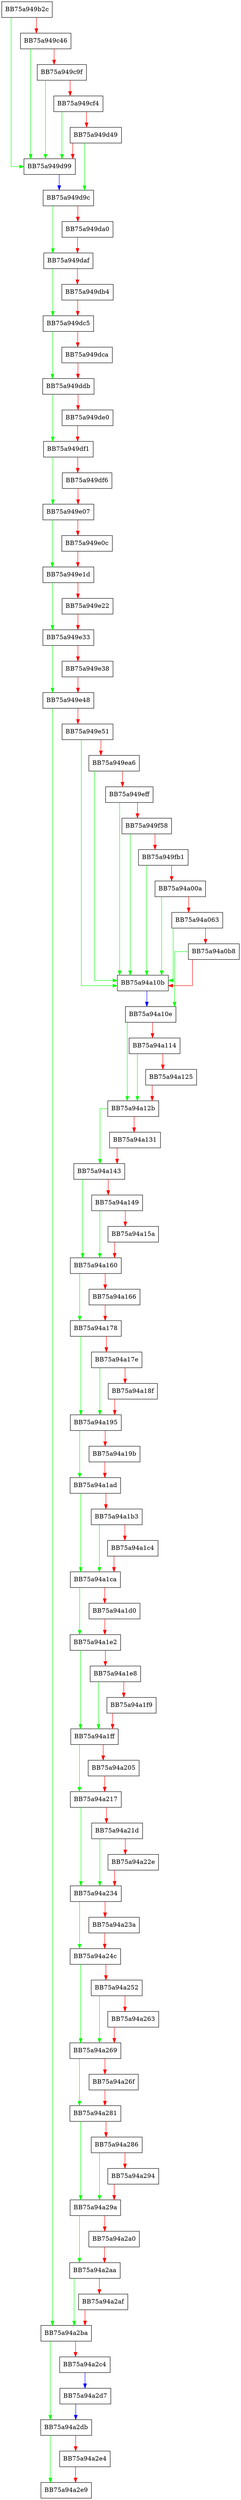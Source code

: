 digraph dll_database {
  node [shape="box"];
  graph [splines=ortho];
  BB75a949b2c -> BB75a949d99 [color="green"];
  BB75a949b2c -> BB75a949c46 [color="red"];
  BB75a949c46 -> BB75a949d99 [color="green"];
  BB75a949c46 -> BB75a949c9f [color="red"];
  BB75a949c9f -> BB75a949d99 [color="green"];
  BB75a949c9f -> BB75a949cf4 [color="red"];
  BB75a949cf4 -> BB75a949d99 [color="green"];
  BB75a949cf4 -> BB75a949d49 [color="red"];
  BB75a949d49 -> BB75a949d9c [color="green"];
  BB75a949d49 -> BB75a949d99 [color="red"];
  BB75a949d99 -> BB75a949d9c [color="blue"];
  BB75a949d9c -> BB75a949daf [color="green"];
  BB75a949d9c -> BB75a949da0 [color="red"];
  BB75a949da0 -> BB75a949daf [color="red"];
  BB75a949daf -> BB75a949dc5 [color="green"];
  BB75a949daf -> BB75a949db4 [color="red"];
  BB75a949db4 -> BB75a949dc5 [color="red"];
  BB75a949dc5 -> BB75a949ddb [color="green"];
  BB75a949dc5 -> BB75a949dca [color="red"];
  BB75a949dca -> BB75a949ddb [color="red"];
  BB75a949ddb -> BB75a949df1 [color="green"];
  BB75a949ddb -> BB75a949de0 [color="red"];
  BB75a949de0 -> BB75a949df1 [color="red"];
  BB75a949df1 -> BB75a949e07 [color="green"];
  BB75a949df1 -> BB75a949df6 [color="red"];
  BB75a949df6 -> BB75a949e07 [color="red"];
  BB75a949e07 -> BB75a949e1d [color="green"];
  BB75a949e07 -> BB75a949e0c [color="red"];
  BB75a949e0c -> BB75a949e1d [color="red"];
  BB75a949e1d -> BB75a949e33 [color="green"];
  BB75a949e1d -> BB75a949e22 [color="red"];
  BB75a949e22 -> BB75a949e33 [color="red"];
  BB75a949e33 -> BB75a949e48 [color="green"];
  BB75a949e33 -> BB75a949e38 [color="red"];
  BB75a949e38 -> BB75a949e48 [color="red"];
  BB75a949e48 -> BB75a94a2ba [color="green"];
  BB75a949e48 -> BB75a949e51 [color="red"];
  BB75a949e51 -> BB75a94a10b [color="green"];
  BB75a949e51 -> BB75a949ea6 [color="red"];
  BB75a949ea6 -> BB75a94a10b [color="green"];
  BB75a949ea6 -> BB75a949eff [color="red"];
  BB75a949eff -> BB75a94a10b [color="green"];
  BB75a949eff -> BB75a949f58 [color="red"];
  BB75a949f58 -> BB75a94a10b [color="green"];
  BB75a949f58 -> BB75a949fb1 [color="red"];
  BB75a949fb1 -> BB75a94a10b [color="green"];
  BB75a949fb1 -> BB75a94a00a [color="red"];
  BB75a94a00a -> BB75a94a10b [color="green"];
  BB75a94a00a -> BB75a94a063 [color="red"];
  BB75a94a063 -> BB75a94a10b [color="green"];
  BB75a94a063 -> BB75a94a0b8 [color="red"];
  BB75a94a0b8 -> BB75a94a10e [color="green"];
  BB75a94a0b8 -> BB75a94a10b [color="red"];
  BB75a94a10b -> BB75a94a10e [color="blue"];
  BB75a94a10e -> BB75a94a12b [color="green"];
  BB75a94a10e -> BB75a94a114 [color="red"];
  BB75a94a114 -> BB75a94a12b [color="green"];
  BB75a94a114 -> BB75a94a125 [color="red"];
  BB75a94a125 -> BB75a94a12b [color="red"];
  BB75a94a12b -> BB75a94a143 [color="green"];
  BB75a94a12b -> BB75a94a131 [color="red"];
  BB75a94a131 -> BB75a94a143 [color="red"];
  BB75a94a143 -> BB75a94a160 [color="green"];
  BB75a94a143 -> BB75a94a149 [color="red"];
  BB75a94a149 -> BB75a94a160 [color="green"];
  BB75a94a149 -> BB75a94a15a [color="red"];
  BB75a94a15a -> BB75a94a160 [color="red"];
  BB75a94a160 -> BB75a94a178 [color="green"];
  BB75a94a160 -> BB75a94a166 [color="red"];
  BB75a94a166 -> BB75a94a178 [color="red"];
  BB75a94a178 -> BB75a94a195 [color="green"];
  BB75a94a178 -> BB75a94a17e [color="red"];
  BB75a94a17e -> BB75a94a195 [color="green"];
  BB75a94a17e -> BB75a94a18f [color="red"];
  BB75a94a18f -> BB75a94a195 [color="red"];
  BB75a94a195 -> BB75a94a1ad [color="green"];
  BB75a94a195 -> BB75a94a19b [color="red"];
  BB75a94a19b -> BB75a94a1ad [color="red"];
  BB75a94a1ad -> BB75a94a1ca [color="green"];
  BB75a94a1ad -> BB75a94a1b3 [color="red"];
  BB75a94a1b3 -> BB75a94a1ca [color="green"];
  BB75a94a1b3 -> BB75a94a1c4 [color="red"];
  BB75a94a1c4 -> BB75a94a1ca [color="red"];
  BB75a94a1ca -> BB75a94a1e2 [color="green"];
  BB75a94a1ca -> BB75a94a1d0 [color="red"];
  BB75a94a1d0 -> BB75a94a1e2 [color="red"];
  BB75a94a1e2 -> BB75a94a1ff [color="green"];
  BB75a94a1e2 -> BB75a94a1e8 [color="red"];
  BB75a94a1e8 -> BB75a94a1ff [color="green"];
  BB75a94a1e8 -> BB75a94a1f9 [color="red"];
  BB75a94a1f9 -> BB75a94a1ff [color="red"];
  BB75a94a1ff -> BB75a94a217 [color="green"];
  BB75a94a1ff -> BB75a94a205 [color="red"];
  BB75a94a205 -> BB75a94a217 [color="red"];
  BB75a94a217 -> BB75a94a234 [color="green"];
  BB75a94a217 -> BB75a94a21d [color="red"];
  BB75a94a21d -> BB75a94a234 [color="green"];
  BB75a94a21d -> BB75a94a22e [color="red"];
  BB75a94a22e -> BB75a94a234 [color="red"];
  BB75a94a234 -> BB75a94a24c [color="green"];
  BB75a94a234 -> BB75a94a23a [color="red"];
  BB75a94a23a -> BB75a94a24c [color="red"];
  BB75a94a24c -> BB75a94a269 [color="green"];
  BB75a94a24c -> BB75a94a252 [color="red"];
  BB75a94a252 -> BB75a94a269 [color="green"];
  BB75a94a252 -> BB75a94a263 [color="red"];
  BB75a94a263 -> BB75a94a269 [color="red"];
  BB75a94a269 -> BB75a94a281 [color="green"];
  BB75a94a269 -> BB75a94a26f [color="red"];
  BB75a94a26f -> BB75a94a281 [color="red"];
  BB75a94a281 -> BB75a94a29a [color="green"];
  BB75a94a281 -> BB75a94a286 [color="red"];
  BB75a94a286 -> BB75a94a29a [color="green"];
  BB75a94a286 -> BB75a94a294 [color="red"];
  BB75a94a294 -> BB75a94a29a [color="red"];
  BB75a94a29a -> BB75a94a2aa [color="green"];
  BB75a94a29a -> BB75a94a2a0 [color="red"];
  BB75a94a2a0 -> BB75a94a2aa [color="red"];
  BB75a94a2aa -> BB75a94a2ba [color="green"];
  BB75a94a2aa -> BB75a94a2af [color="red"];
  BB75a94a2af -> BB75a94a2ba [color="red"];
  BB75a94a2ba -> BB75a94a2db [color="green"];
  BB75a94a2ba -> BB75a94a2c4 [color="red"];
  BB75a94a2c4 -> BB75a94a2d7 [color="blue"];
  BB75a94a2d7 -> BB75a94a2db [color="blue"];
  BB75a94a2db -> BB75a94a2e9 [color="green"];
  BB75a94a2db -> BB75a94a2e4 [color="red"];
  BB75a94a2e4 -> BB75a94a2e9 [color="red"];
}